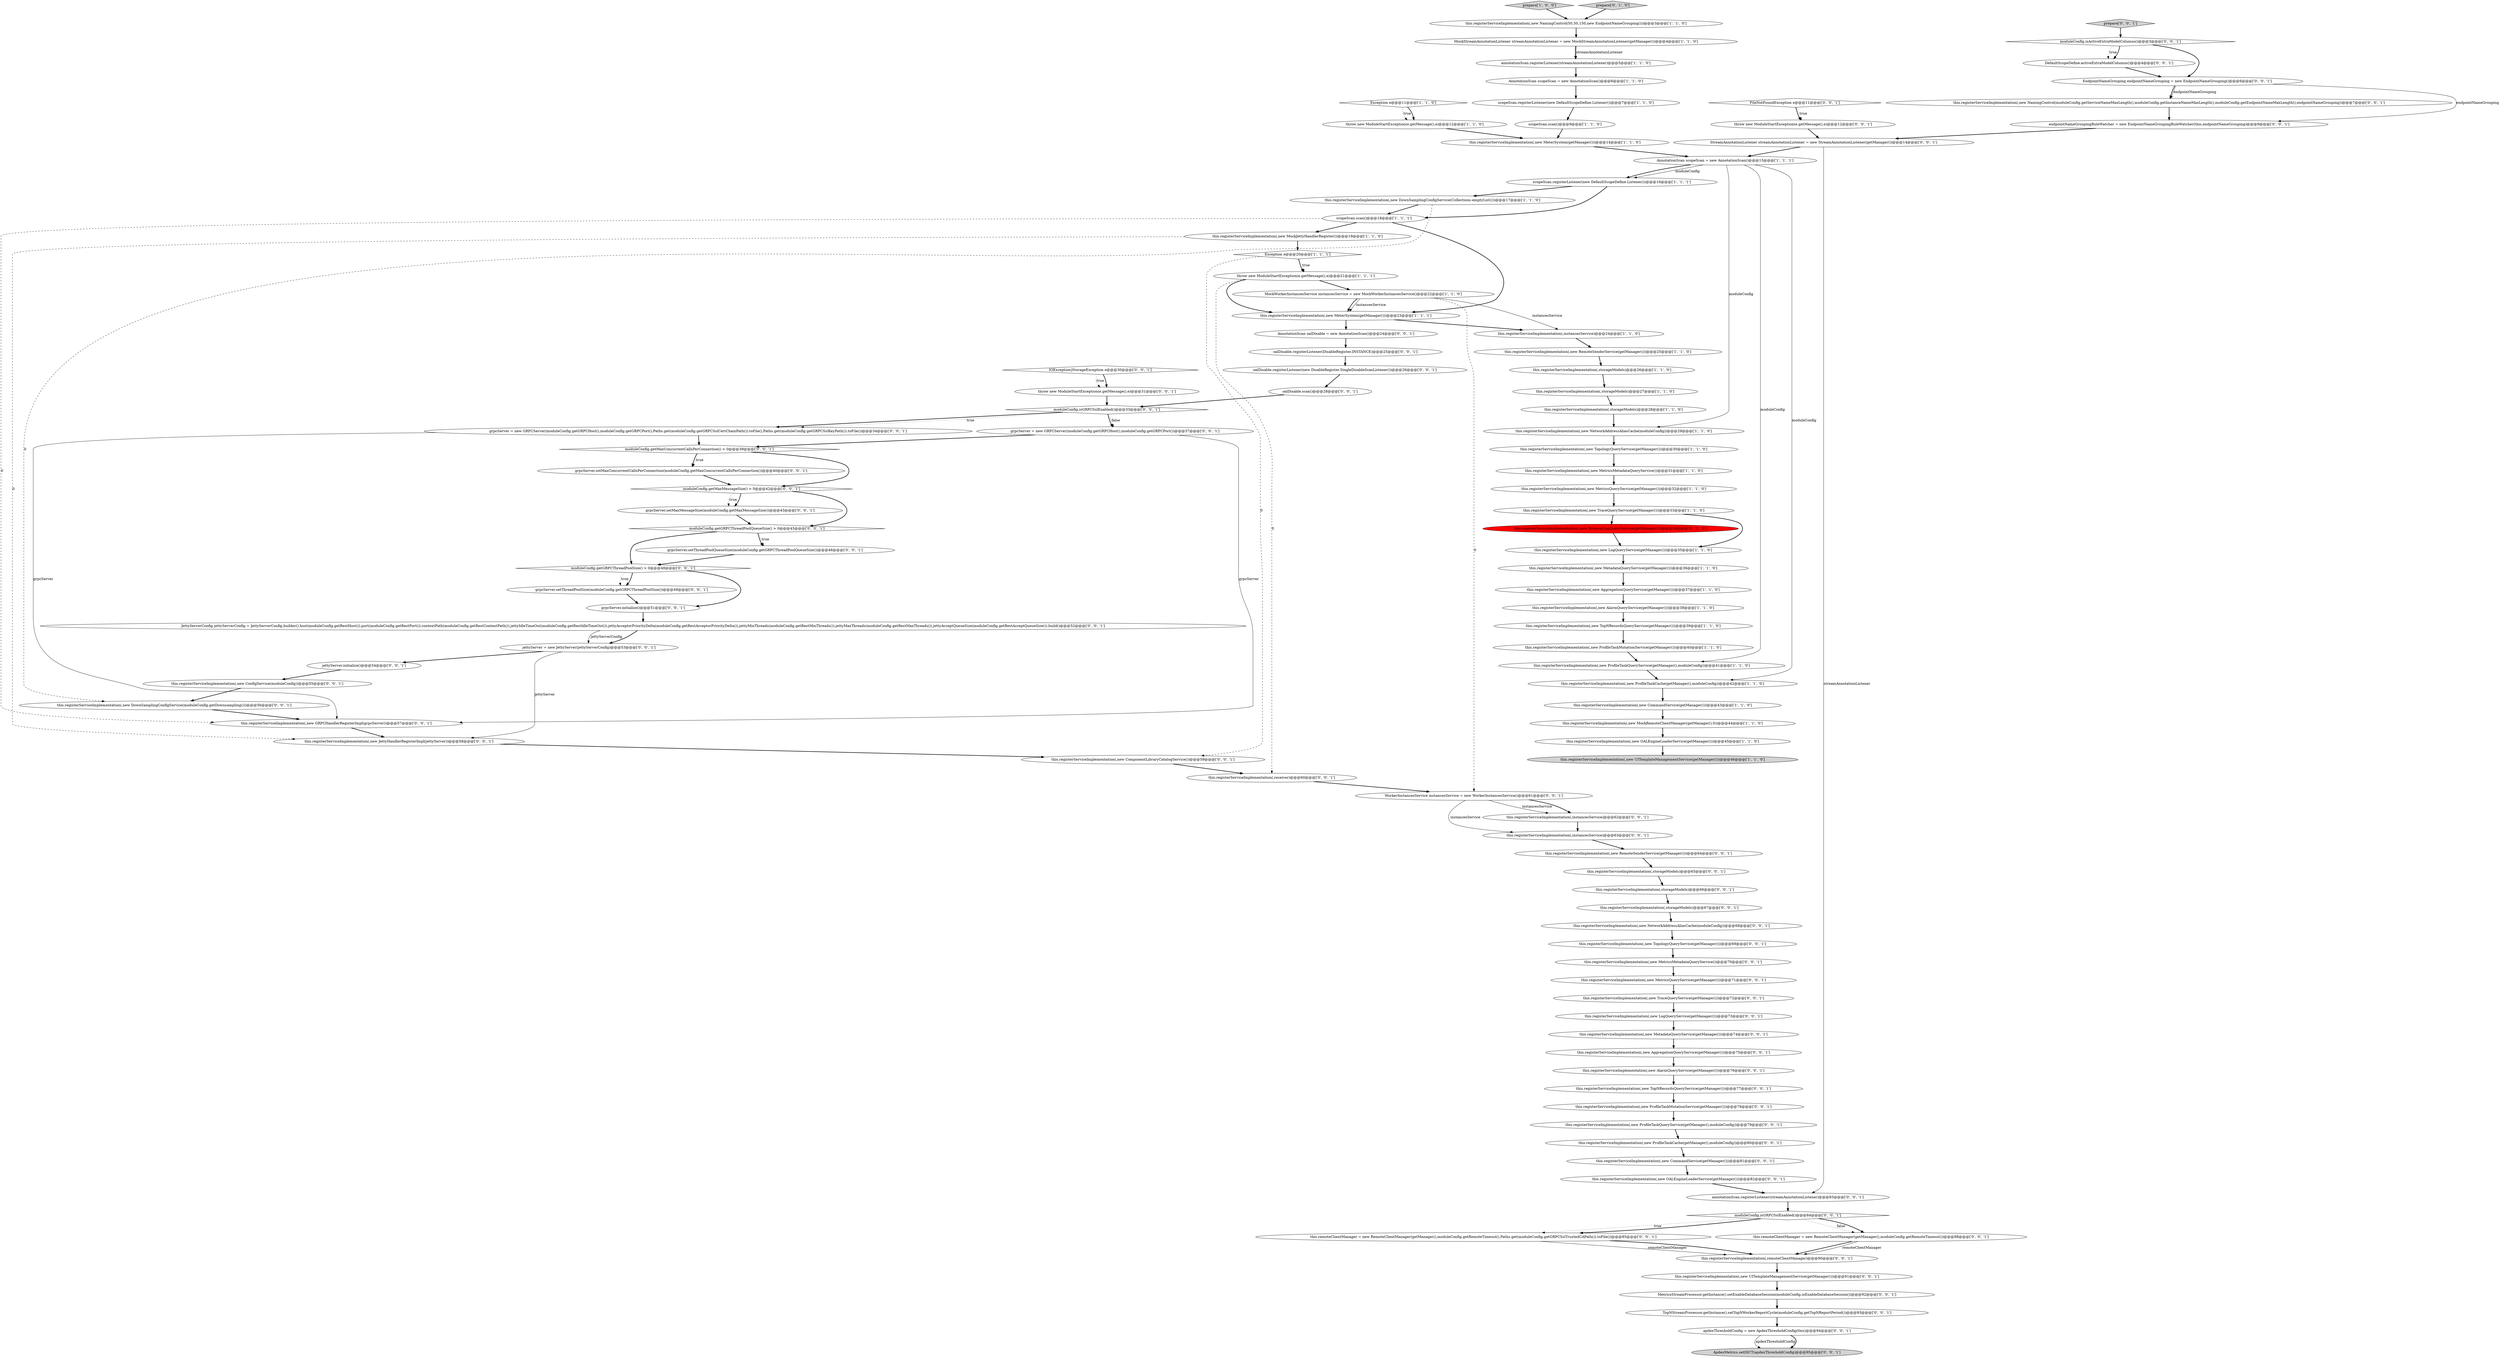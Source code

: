 digraph {
92 [style = filled, label = "this.registerServiceImplementation(,new ProfileTaskQueryService(getManager(),moduleConfig))@@@79@@@['0', '0', '1']", fillcolor = white, shape = ellipse image = "AAA0AAABBB3BBB"];
6 [style = filled, label = "this.registerServiceImplementation(,new NamingControl(50,50,150,new EndpointNameGrouping()))@@@3@@@['1', '1', '0']", fillcolor = white, shape = ellipse image = "AAA0AAABBB1BBB"];
25 [style = filled, label = "this.registerServiceImplementation(,new OALEngineLoaderService(getManager()))@@@45@@@['1', '1', '0']", fillcolor = white, shape = ellipse image = "AAA0AAABBB1BBB"];
67 [style = filled, label = "this.registerServiceImplementation(,new ComponentLibraryCatalogService())@@@59@@@['0', '0', '1']", fillcolor = white, shape = ellipse image = "AAA0AAABBB3BBB"];
63 [style = filled, label = "this.registerServiceImplementation(,new NamingControl(moduleConfig.getServiceNameMaxLength(),moduleConfig.getInstanceNameMaxLength(),moduleConfig.getEndpointNameMaxLength(),endpointNameGrouping))@@@7@@@['0', '0', '1']", fillcolor = white, shape = ellipse image = "AAA0AAABBB3BBB"];
87 [style = filled, label = "this.registerServiceImplementation(,new OALEngineLoaderService(getManager()))@@@82@@@['0', '0', '1']", fillcolor = white, shape = ellipse image = "AAA0AAABBB3BBB"];
81 [style = filled, label = "this.registerServiceImplementation(,new AggregationQueryService(getManager()))@@@75@@@['0', '0', '1']", fillcolor = white, shape = ellipse image = "AAA0AAABBB3BBB"];
90 [style = filled, label = "this.registerServiceImplementation(,new NetworkAddressAliasCache(moduleConfig))@@@68@@@['0', '0', '1']", fillcolor = white, shape = ellipse image = "AAA0AAABBB3BBB"];
7 [style = filled, label = "MockWorkerInstancesService instancesService = new MockWorkerInstancesService()@@@22@@@['1', '1', '0']", fillcolor = white, shape = ellipse image = "AAA0AAABBB1BBB"];
91 [style = filled, label = "WorkerInstancesService instancesService = new WorkerInstancesService()@@@61@@@['0', '0', '1']", fillcolor = white, shape = ellipse image = "AAA0AAABBB3BBB"];
24 [style = filled, label = "this.registerServiceImplementation(,new MockJettyHandlerRegister())@@@19@@@['1', '1', '0']", fillcolor = white, shape = ellipse image = "AAA0AAABBB1BBB"];
74 [style = filled, label = "grpcServer = new GRPCServer(moduleConfig.getGRPCHost(),moduleConfig.getGRPCPort())@@@37@@@['0', '0', '1']", fillcolor = white, shape = ellipse image = "AAA0AAABBB3BBB"];
0 [style = filled, label = "scopeScan.registerListener(new DefaultScopeDefine.Listener())@@@7@@@['1', '1', '0']", fillcolor = white, shape = ellipse image = "AAA0AAABBB1BBB"];
9 [style = filled, label = "AnnotationScan scopeScan = new AnnotationScan()@@@15@@@['1', '1', '1']", fillcolor = white, shape = ellipse image = "AAA0AAABBB1BBB"];
88 [style = filled, label = "oalDisable.scan()@@@28@@@['0', '0', '1']", fillcolor = white, shape = ellipse image = "AAA0AAABBB3BBB"];
39 [style = filled, label = "Exception e@@@20@@@['1', '1', '1']", fillcolor = white, shape = diamond image = "AAA0AAABBB1BBB"];
42 [style = filled, label = "this.registerServiceImplementation(,new BrowserLogQueryService(getManager()))@@@34@@@['0', '1', '0']", fillcolor = red, shape = ellipse image = "AAA1AAABBB2BBB"];
98 [style = filled, label = "this.remoteClientManager = new RemoteClientManager(getManager(),moduleConfig.getRemoteTimeout(),Paths.get(moduleConfig.getGRPCSslTrustedCAPath()).toFile())@@@85@@@['0', '0', '1']", fillcolor = white, shape = ellipse image = "AAA0AAABBB3BBB"];
29 [style = filled, label = "this.registerServiceImplementation(,new MeterSystem(getManager()))@@@23@@@['1', '1', '1']", fillcolor = white, shape = ellipse image = "AAA0AAABBB1BBB"];
14 [style = filled, label = "this.registerServiceImplementation(,new TopNRecordsQueryService(getManager()))@@@39@@@['1', '1', '0']", fillcolor = white, shape = ellipse image = "AAA0AAABBB1BBB"];
3 [style = filled, label = "this.registerServiceImplementation(,new ProfileTaskQueryService(getManager(),moduleConfig))@@@41@@@['1', '1', '0']", fillcolor = white, shape = ellipse image = "AAA0AAABBB1BBB"];
12 [style = filled, label = "this.registerServiceImplementation(,storageModels)@@@26@@@['1', '1', '0']", fillcolor = white, shape = ellipse image = "AAA0AAABBB1BBB"];
93 [style = filled, label = "EndpointNameGrouping endpointNameGrouping = new EndpointNameGrouping()@@@6@@@['0', '0', '1']", fillcolor = white, shape = ellipse image = "AAA0AAABBB3BBB"];
48 [style = filled, label = "prepare['0', '0', '1']", fillcolor = lightgray, shape = diamond image = "AAA0AAABBB3BBB"];
57 [style = filled, label = "this.registerServiceImplementation(,storageModels)@@@67@@@['0', '0', '1']", fillcolor = white, shape = ellipse image = "AAA0AAABBB3BBB"];
76 [style = filled, label = "grpcServer.initialize()@@@51@@@['0', '0', '1']", fillcolor = white, shape = ellipse image = "AAA0AAABBB3BBB"];
56 [style = filled, label = "this.registerServiceImplementation(,instancesService)@@@62@@@['0', '0', '1']", fillcolor = white, shape = ellipse image = "AAA0AAABBB3BBB"];
18 [style = filled, label = "this.registerServiceImplementation(,instancesService)@@@24@@@['1', '1', '0']", fillcolor = white, shape = ellipse image = "AAA0AAABBB1BBB"];
86 [style = filled, label = "grpcServer = new GRPCServer(moduleConfig.getGRPCHost(),moduleConfig.getGRPCPort(),Paths.get(moduleConfig.getGRPCSslCertChainPath()).toFile(),Paths.get(moduleConfig.getGRPCSslKeyPath()).toFile())@@@34@@@['0', '0', '1']", fillcolor = white, shape = ellipse image = "AAA0AAABBB3BBB"];
30 [style = filled, label = "this.registerServiceImplementation(,new LogQueryService(getManager()))@@@35@@@['1', '1', '0']", fillcolor = white, shape = ellipse image = "AAA0AAABBB1BBB"];
60 [style = filled, label = "moduleConfig.getMaxMessageSize() > 0@@@42@@@['0', '0', '1']", fillcolor = white, shape = diamond image = "AAA0AAABBB3BBB"];
19 [style = filled, label = "this.registerServiceImplementation(,new AlarmQueryService(getManager()))@@@38@@@['1', '1', '0']", fillcolor = white, shape = ellipse image = "AAA0AAABBB1BBB"];
94 [style = filled, label = "oalDisable.registerListener(DisableRegister.INSTANCE)@@@25@@@['0', '0', '1']", fillcolor = white, shape = ellipse image = "AAA0AAABBB3BBB"];
103 [style = filled, label = "this.registerServiceImplementation(,new GRPCHandlerRegisterImpl(grpcServer))@@@57@@@['0', '0', '1']", fillcolor = white, shape = ellipse image = "AAA0AAABBB3BBB"];
34 [style = filled, label = "this.registerServiceImplementation(,new MeterSystem(getManager()))@@@14@@@['1', '1', '0']", fillcolor = white, shape = ellipse image = "AAA0AAABBB1BBB"];
40 [style = filled, label = "this.registerServiceImplementation(,new MetricsMetadataQueryService())@@@31@@@['1', '1', '0']", fillcolor = white, shape = ellipse image = "AAA0AAABBB1BBB"];
69 [style = filled, label = "StreamAnnotationListener streamAnnotationListener = new StreamAnnotationListener(getManager())@@@14@@@['0', '0', '1']", fillcolor = white, shape = ellipse image = "AAA0AAABBB3BBB"];
35 [style = filled, label = "throw new ModuleStartException(e.getMessage(),e)@@@12@@@['1', '1', '0']", fillcolor = white, shape = ellipse image = "AAA0AAABBB1BBB"];
62 [style = filled, label = "DefaultScopeDefine.activeExtraModelColumns()@@@4@@@['0', '0', '1']", fillcolor = white, shape = ellipse image = "AAA0AAABBB3BBB"];
11 [style = filled, label = "MockStreamAnnotationListener streamAnnotationListener = new MockStreamAnnotationListener(getManager())@@@4@@@['1', '1', '0']", fillcolor = white, shape = ellipse image = "AAA0AAABBB1BBB"];
66 [style = filled, label = "moduleConfig.isGRPCSslEnabled()@@@33@@@['0', '0', '1']", fillcolor = white, shape = diamond image = "AAA0AAABBB3BBB"];
54 [style = filled, label = "this.registerServiceImplementation(,new LogQueryService(getManager()))@@@73@@@['0', '0', '1']", fillcolor = white, shape = ellipse image = "AAA0AAABBB3BBB"];
15 [style = filled, label = "prepare['1', '0', '0']", fillcolor = lightgray, shape = diamond image = "AAA0AAABBB1BBB"];
50 [style = filled, label = "oalDisable.registerListener(new DisableRegister.SingleDisableScanListener())@@@26@@@['0', '0', '1']", fillcolor = white, shape = ellipse image = "AAA0AAABBB3BBB"];
43 [style = filled, label = "throw new ModuleStartException(e.getMessage(),e)@@@12@@@['0', '0', '1']", fillcolor = white, shape = ellipse image = "AAA0AAABBB3BBB"];
79 [style = filled, label = "JettyServerConfig jettyServerConfig = JettyServerConfig.builder().host(moduleConfig.getRestHost()).port(moduleConfig.getRestPort()).contextPath(moduleConfig.getRestContextPath()).jettyIdleTimeOut(moduleConfig.getRestIdleTimeOut()).jettyAcceptorPriorityDelta(moduleConfig.getRestAcceptorPriorityDelta()).jettyMinThreads(moduleConfig.getRestMinThreads()).jettyMaxThreads(moduleConfig.getRestMaxThreads()).jettyAcceptQueueSize(moduleConfig.getRestAcceptQueueSize()).build()@@@52@@@['0', '0', '1']", fillcolor = white, shape = ellipse image = "AAA0AAABBB3BBB"];
97 [style = filled, label = "jettyServer.initialize()@@@54@@@['0', '0', '1']", fillcolor = white, shape = ellipse image = "AAA0AAABBB3BBB"];
10 [style = filled, label = "this.registerServiceImplementation(,new UITemplateManagementService(getManager()))@@@46@@@['1', '1', '0']", fillcolor = lightgray, shape = ellipse image = "AAA0AAABBB1BBB"];
96 [style = filled, label = "this.registerServiceImplementation(,new MetricsQueryService(getManager()))@@@71@@@['0', '0', '1']", fillcolor = white, shape = ellipse image = "AAA0AAABBB3BBB"];
72 [style = filled, label = "moduleConfig.isActiveExtraModelColumns()@@@3@@@['0', '0', '1']", fillcolor = white, shape = diamond image = "AAA0AAABBB3BBB"];
65 [style = filled, label = "this.registerServiceImplementation(,new AlarmQueryService(getManager()))@@@76@@@['0', '0', '1']", fillcolor = white, shape = ellipse image = "AAA0AAABBB3BBB"];
44 [style = filled, label = "this.registerServiceImplementation(,instancesService)@@@63@@@['0', '0', '1']", fillcolor = white, shape = ellipse image = "AAA0AAABBB3BBB"];
89 [style = filled, label = "grpcServer.setMaxMessageSize(moduleConfig.getMaxMessageSize())@@@43@@@['0', '0', '1']", fillcolor = white, shape = ellipse image = "AAA0AAABBB3BBB"];
51 [style = filled, label = "this.registerServiceImplementation(,new MetadataQueryService(getManager()))@@@74@@@['0', '0', '1']", fillcolor = white, shape = ellipse image = "AAA0AAABBB3BBB"];
107 [style = filled, label = "jettyServer = new JettyServer(jettyServerConfig)@@@53@@@['0', '0', '1']", fillcolor = white, shape = ellipse image = "AAA0AAABBB3BBB"];
31 [style = filled, label = "this.registerServiceImplementation(,new DownSamplingConfigService(Collections.emptyList()))@@@17@@@['1', '1', '0']", fillcolor = white, shape = ellipse image = "AAA0AAABBB1BBB"];
38 [style = filled, label = "this.registerServiceImplementation(,new TraceQueryService(getManager()))@@@33@@@['1', '1', '0']", fillcolor = white, shape = ellipse image = "AAA0AAABBB1BBB"];
84 [style = filled, label = "this.registerServiceImplementation(,new DownSamplingConfigService(moduleConfig.getDownsampling()))@@@56@@@['0', '0', '1']", fillcolor = white, shape = ellipse image = "AAA0AAABBB3BBB"];
106 [style = filled, label = "grpcServer.setThreadPoolQueueSize(moduleConfig.getGRPCThreadPoolQueueSize())@@@46@@@['0', '0', '1']", fillcolor = white, shape = ellipse image = "AAA0AAABBB3BBB"];
77 [style = filled, label = "this.registerServiceImplementation(,receiver)@@@60@@@['0', '0', '1']", fillcolor = white, shape = ellipse image = "AAA0AAABBB3BBB"];
52 [style = filled, label = "this.registerServiceImplementation(,new ProfileTaskCache(getManager(),moduleConfig))@@@80@@@['0', '0', '1']", fillcolor = white, shape = ellipse image = "AAA0AAABBB3BBB"];
21 [style = filled, label = "scopeScan.scan()@@@9@@@['1', '1', '0']", fillcolor = white, shape = ellipse image = "AAA0AAABBB1BBB"];
27 [style = filled, label = "scopeScan.scan()@@@18@@@['1', '1', '1']", fillcolor = white, shape = ellipse image = "AAA0AAABBB1BBB"];
102 [style = filled, label = "ApdexMetrics.setDICT(apdexThresholdConfig)@@@95@@@['0', '0', '1']", fillcolor = lightgray, shape = ellipse image = "AAA0AAABBB3BBB"];
80 [style = filled, label = "FileNotFoundException e@@@11@@@['0', '0', '1']", fillcolor = white, shape = diamond image = "AAA0AAABBB3BBB"];
68 [style = filled, label = "moduleConfig.getGRPCThreadPoolSize() > 0@@@48@@@['0', '0', '1']", fillcolor = white, shape = diamond image = "AAA0AAABBB3BBB"];
83 [style = filled, label = "this.registerServiceImplementation(,new TraceQueryService(getManager()))@@@72@@@['0', '0', '1']", fillcolor = white, shape = ellipse image = "AAA0AAABBB3BBB"];
13 [style = filled, label = "Exception e@@@11@@@['1', '1', '0']", fillcolor = white, shape = diamond image = "AAA0AAABBB1BBB"];
59 [style = filled, label = "this.registerServiceImplementation(,new CommandService(getManager()))@@@81@@@['0', '0', '1']", fillcolor = white, shape = ellipse image = "AAA0AAABBB3BBB"];
26 [style = filled, label = "annotationScan.registerListener(streamAnnotationListener)@@@5@@@['1', '1', '0']", fillcolor = white, shape = ellipse image = "AAA0AAABBB1BBB"];
104 [style = filled, label = "AnnotationScan oalDisable = new AnnotationScan()@@@24@@@['0', '0', '1']", fillcolor = white, shape = ellipse image = "AAA0AAABBB3BBB"];
1 [style = filled, label = "throw new ModuleStartException(e.getMessage(),e)@@@21@@@['1', '1', '1']", fillcolor = white, shape = ellipse image = "AAA0AAABBB1BBB"];
58 [style = filled, label = "moduleConfig.getGRPCThreadPoolQueueSize() > 0@@@45@@@['0', '0', '1']", fillcolor = white, shape = diamond image = "AAA0AAABBB3BBB"];
85 [style = filled, label = "TopNStreamProcessor.getInstance().setTopNWorkerReportCycle(moduleConfig.getTopNReportPeriod())@@@93@@@['0', '0', '1']", fillcolor = white, shape = ellipse image = "AAA0AAABBB3BBB"];
47 [style = filled, label = "this.registerServiceImplementation(,new JettyHandlerRegisterImpl(jettyServer))@@@58@@@['0', '0', '1']", fillcolor = white, shape = ellipse image = "AAA0AAABBB3BBB"];
105 [style = filled, label = "grpcServer.setThreadPoolSize(moduleConfig.getGRPCThreadPoolSize())@@@49@@@['0', '0', '1']", fillcolor = white, shape = ellipse image = "AAA0AAABBB3BBB"];
37 [style = filled, label = "this.registerServiceImplementation(,new ProfileTaskCache(getManager(),moduleConfig))@@@42@@@['1', '1', '0']", fillcolor = white, shape = ellipse image = "AAA0AAABBB1BBB"];
36 [style = filled, label = "this.registerServiceImplementation(,storageModels)@@@27@@@['1', '1', '0']", fillcolor = white, shape = ellipse image = "AAA0AAABBB1BBB"];
110 [style = filled, label = "this.registerServiceImplementation(,storageModels)@@@65@@@['0', '0', '1']", fillcolor = white, shape = ellipse image = "AAA0AAABBB3BBB"];
41 [style = filled, label = "prepare['0', '1', '0']", fillcolor = lightgray, shape = diamond image = "AAA0AAABBB2BBB"];
101 [style = filled, label = "moduleConfig.isGRPCSslEnabled()@@@84@@@['0', '0', '1']", fillcolor = white, shape = diamond image = "AAA0AAABBB3BBB"];
55 [style = filled, label = "apdexThresholdConfig = new ApdexThresholdConfig(this)@@@94@@@['0', '0', '1']", fillcolor = white, shape = ellipse image = "AAA0AAABBB3BBB"];
64 [style = filled, label = "grpcServer.setMaxConcurrentCallsPerConnection(moduleConfig.getMaxConcurrentCallsPerConnection())@@@40@@@['0', '0', '1']", fillcolor = white, shape = ellipse image = "AAA0AAABBB3BBB"];
20 [style = filled, label = "this.registerServiceImplementation(,new MetricsQueryService(getManager()))@@@32@@@['1', '1', '0']", fillcolor = white, shape = ellipse image = "AAA0AAABBB1BBB"];
28 [style = filled, label = "this.registerServiceImplementation(,new TopologyQueryService(getManager()))@@@30@@@['1', '1', '0']", fillcolor = white, shape = ellipse image = "AAA0AAABBB1BBB"];
78 [style = filled, label = "IOException|StorageException e@@@30@@@['0', '0', '1']", fillcolor = white, shape = diamond image = "AAA0AAABBB3BBB"];
16 [style = filled, label = "this.registerServiceImplementation(,new ProfileTaskMutationService(getManager()))@@@40@@@['1', '1', '0']", fillcolor = white, shape = ellipse image = "AAA0AAABBB1BBB"];
33 [style = filled, label = "this.registerServiceImplementation(,new MockRemoteClientManager(getManager(),0))@@@44@@@['1', '1', '0']", fillcolor = white, shape = ellipse image = "AAA0AAABBB1BBB"];
32 [style = filled, label = "this.registerServiceImplementation(,storageModels)@@@28@@@['1', '1', '0']", fillcolor = white, shape = ellipse image = "AAA0AAABBB1BBB"];
5 [style = filled, label = "this.registerServiceImplementation(,new MetadataQueryService(getManager()))@@@36@@@['1', '1', '0']", fillcolor = white, shape = ellipse image = "AAA0AAABBB1BBB"];
22 [style = filled, label = "AnnotationScan scopeScan = new AnnotationScan()@@@6@@@['1', '1', '0']", fillcolor = white, shape = ellipse image = "AAA0AAABBB1BBB"];
75 [style = filled, label = "moduleConfig.getMaxConcurrentCallsPerConnection() > 0@@@39@@@['0', '0', '1']", fillcolor = white, shape = diamond image = "AAA0AAABBB3BBB"];
108 [style = filled, label = "this.registerServiceImplementation(,remoteClientManager)@@@90@@@['0', '0', '1']", fillcolor = white, shape = ellipse image = "AAA0AAABBB3BBB"];
8 [style = filled, label = "this.registerServiceImplementation(,new NetworkAddressAliasCache(moduleConfig))@@@29@@@['1', '1', '0']", fillcolor = white, shape = ellipse image = "AAA0AAABBB1BBB"];
99 [style = filled, label = "this.registerServiceImplementation(,new TopologyQueryService(getManager()))@@@69@@@['0', '0', '1']", fillcolor = white, shape = ellipse image = "AAA0AAABBB3BBB"];
45 [style = filled, label = "this.registerServiceImplementation(,new TopNRecordsQueryService(getManager()))@@@77@@@['0', '0', '1']", fillcolor = white, shape = ellipse image = "AAA0AAABBB3BBB"];
2 [style = filled, label = "this.registerServiceImplementation(,new RemoteSenderService(getManager()))@@@25@@@['1', '1', '0']", fillcolor = white, shape = ellipse image = "AAA0AAABBB1BBB"];
71 [style = filled, label = "annotationScan.registerListener(streamAnnotationListener)@@@83@@@['0', '0', '1']", fillcolor = white, shape = ellipse image = "AAA0AAABBB3BBB"];
17 [style = filled, label = "this.registerServiceImplementation(,new AggregationQueryService(getManager()))@@@37@@@['1', '1', '0']", fillcolor = white, shape = ellipse image = "AAA0AAABBB1BBB"];
53 [style = filled, label = "this.registerServiceImplementation(,new ConfigService(moduleConfig))@@@55@@@['0', '0', '1']", fillcolor = white, shape = ellipse image = "AAA0AAABBB3BBB"];
49 [style = filled, label = "this.registerServiceImplementation(,new RemoteSenderService(getManager()))@@@64@@@['0', '0', '1']", fillcolor = white, shape = ellipse image = "AAA0AAABBB3BBB"];
73 [style = filled, label = "this.registerServiceImplementation(,new ProfileTaskMutationService(getManager()))@@@78@@@['0', '0', '1']", fillcolor = white, shape = ellipse image = "AAA0AAABBB3BBB"];
23 [style = filled, label = "this.registerServiceImplementation(,new CommandService(getManager()))@@@43@@@['1', '1', '0']", fillcolor = white, shape = ellipse image = "AAA0AAABBB1BBB"];
4 [style = filled, label = "scopeScan.registerListener(new DefaultScopeDefine.Listener())@@@16@@@['1', '1', '1']", fillcolor = white, shape = ellipse image = "AAA0AAABBB1BBB"];
61 [style = filled, label = "this.registerServiceImplementation(,new MetricsMetadataQueryService())@@@70@@@['0', '0', '1']", fillcolor = white, shape = ellipse image = "AAA0AAABBB3BBB"];
100 [style = filled, label = "MetricsStreamProcessor.getInstance().setEnableDatabaseSession(moduleConfig.isEnableDatabaseSession())@@@92@@@['0', '0', '1']", fillcolor = white, shape = ellipse image = "AAA0AAABBB3BBB"];
95 [style = filled, label = "this.registerServiceImplementation(,storageModels)@@@66@@@['0', '0', '1']", fillcolor = white, shape = ellipse image = "AAA0AAABBB3BBB"];
109 [style = filled, label = "endpointNameGroupingRuleWatcher = new EndpointNameGroupingRuleWatcher(this,endpointNameGrouping)@@@9@@@['0', '0', '1']", fillcolor = white, shape = ellipse image = "AAA0AAABBB3BBB"];
46 [style = filled, label = "this.remoteClientManager = new RemoteClientManager(getManager(),moduleConfig.getRemoteTimeout())@@@88@@@['0', '0', '1']", fillcolor = white, shape = ellipse image = "AAA0AAABBB3BBB"];
82 [style = filled, label = "throw new ModuleStartException(e.getMessage(),e)@@@31@@@['0', '0', '1']", fillcolor = white, shape = ellipse image = "AAA0AAABBB3BBB"];
70 [style = filled, label = "this.registerServiceImplementation(,new UITemplateManagementService(getManager()))@@@91@@@['0', '0', '1']", fillcolor = white, shape = ellipse image = "AAA0AAABBB3BBB"];
107->47 [style = solid, label="jettyServer"];
34->9 [style = bold, label=""];
109->69 [style = bold, label=""];
90->99 [style = bold, label=""];
69->9 [style = bold, label=""];
86->75 [style = bold, label=""];
24->39 [style = bold, label=""];
55->102 [style = solid, label="apdexThresholdConfig"];
77->91 [style = bold, label=""];
31->84 [style = dashed, label="0"];
40->20 [style = bold, label=""];
52->59 [style = bold, label=""];
38->42 [style = bold, label=""];
84->103 [style = bold, label=""];
1->77 [style = dashed, label="0"];
99->61 [style = bold, label=""];
26->22 [style = bold, label=""];
29->18 [style = bold, label=""];
13->35 [style = dotted, label="true"];
93->63 [style = bold, label=""];
71->101 [style = bold, label=""];
38->30 [style = bold, label=""];
7->29 [style = solid, label="instancesService"];
23->33 [style = bold, label=""];
22->0 [style = bold, label=""];
33->25 [style = bold, label=""];
6->11 [style = bold, label=""];
101->98 [style = dotted, label="true"];
48->72 [style = bold, label=""];
57->90 [style = bold, label=""];
25->10 [style = bold, label=""];
46->108 [style = bold, label=""];
24->47 [style = dashed, label="0"];
58->106 [style = bold, label=""];
75->60 [style = bold, label=""];
64->60 [style = bold, label=""];
9->8 [style = solid, label="moduleConfig"];
95->57 [style = bold, label=""];
91->56 [style = solid, label="instancesService"];
7->29 [style = bold, label=""];
14->16 [style = bold, label=""];
16->3 [style = bold, label=""];
8->28 [style = bold, label=""];
108->70 [style = bold, label=""];
65->45 [style = bold, label=""];
7->91 [style = dashed, label="0"];
27->103 [style = dashed, label="0"];
68->76 [style = bold, label=""];
66->86 [style = bold, label=""];
93->63 [style = solid, label="endpointNameGrouping"];
0->21 [style = bold, label=""];
41->6 [style = bold, label=""];
94->50 [style = bold, label=""];
20->38 [style = bold, label=""];
89->58 [style = bold, label=""];
44->49 [style = bold, label=""];
61->96 [style = bold, label=""];
85->55 [style = bold, label=""];
5->17 [style = bold, label=""];
72->93 [style = bold, label=""];
82->66 [style = bold, label=""];
75->64 [style = bold, label=""];
72->62 [style = dotted, label="true"];
39->67 [style = dashed, label="0"];
7->18 [style = solid, label="instancesService"];
104->94 [style = bold, label=""];
83->54 [style = bold, label=""];
101->46 [style = dotted, label="false"];
46->108 [style = solid, label="remoteClientManager"];
88->66 [style = bold, label=""];
91->56 [style = bold, label=""];
31->27 [style = bold, label=""];
9->37 [style = solid, label="moduleConfig"];
62->93 [style = bold, label=""];
103->47 [style = bold, label=""];
100->85 [style = bold, label=""];
74->103 [style = solid, label="grpcServer"];
45->73 [style = bold, label=""];
96->83 [style = bold, label=""];
87->71 [style = bold, label=""];
43->69 [style = bold, label=""];
80->43 [style = bold, label=""];
27->29 [style = bold, label=""];
35->34 [style = bold, label=""];
78->82 [style = bold, label=""];
49->110 [style = bold, label=""];
11->26 [style = bold, label=""];
74->75 [style = bold, label=""];
11->26 [style = solid, label="streamAnnotationListener"];
98->108 [style = solid, label="remoteClientManager"];
67->77 [style = bold, label=""];
9->4 [style = solid, label="moduleConfig"];
3->37 [style = bold, label=""];
60->89 [style = bold, label=""];
68->105 [style = bold, label=""];
21->34 [style = bold, label=""];
12->36 [style = bold, label=""];
73->92 [style = bold, label=""];
29->104 [style = bold, label=""];
1->7 [style = bold, label=""];
60->58 [style = bold, label=""];
4->31 [style = bold, label=""];
69->71 [style = solid, label="streamAnnotationListener"];
106->68 [style = bold, label=""];
66->86 [style = dotted, label="true"];
32->8 [style = bold, label=""];
19->14 [style = bold, label=""];
70->100 [style = bold, label=""];
81->65 [style = bold, label=""];
9->3 [style = solid, label="moduleConfig"];
30->5 [style = bold, label=""];
98->108 [style = bold, label=""];
66->74 [style = dotted, label="false"];
78->82 [style = dotted, label="true"];
39->1 [style = bold, label=""];
27->24 [style = bold, label=""];
93->109 [style = solid, label="endpointNameGrouping"];
59->87 [style = bold, label=""];
1->29 [style = bold, label=""];
86->103 [style = solid, label="grpcServer"];
101->46 [style = bold, label=""];
39->1 [style = dotted, label="true"];
105->76 [style = bold, label=""];
79->107 [style = bold, label=""];
54->51 [style = bold, label=""];
72->62 [style = bold, label=""];
58->68 [style = bold, label=""];
28->40 [style = bold, label=""];
50->88 [style = bold, label=""];
9->4 [style = bold, label=""];
66->74 [style = bold, label=""];
63->109 [style = bold, label=""];
91->44 [style = solid, label="instancesService"];
36->32 [style = bold, label=""];
60->89 [style = dotted, label="true"];
15->6 [style = bold, label=""];
80->43 [style = dotted, label="true"];
18->2 [style = bold, label=""];
37->23 [style = bold, label=""];
17->19 [style = bold, label=""];
2->12 [style = bold, label=""];
75->64 [style = dotted, label="true"];
97->53 [style = bold, label=""];
101->98 [style = bold, label=""];
92->52 [style = bold, label=""];
107->97 [style = bold, label=""];
42->30 [style = bold, label=""];
4->27 [style = bold, label=""];
68->105 [style = dotted, label="true"];
110->95 [style = bold, label=""];
53->84 [style = bold, label=""];
47->67 [style = bold, label=""];
51->81 [style = bold, label=""];
76->79 [style = bold, label=""];
79->107 [style = solid, label="jettyServerConfig"];
58->106 [style = dotted, label="true"];
13->35 [style = bold, label=""];
56->44 [style = bold, label=""];
55->102 [style = bold, label=""];
}
